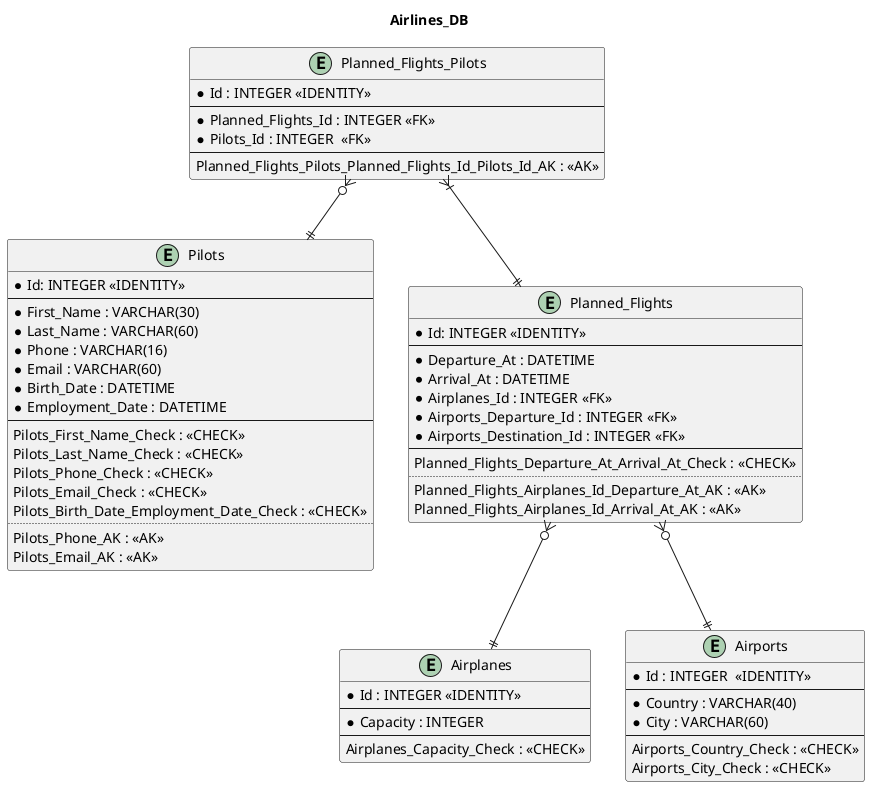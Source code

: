 @startuml DB_ER_Diagram


title "Airlines_DB"


entity "Airplanes" as airplanes {
	*Id : INTEGER <<IDENTITY>>
	--
	*Capacity : INTEGER
	--
	Airplanes_Capacity_Check : <<CHECK>>
}

entity "Pilots" as pilots {
	*Id: INTEGER <<IDENTITY>>
	--
	*First_Name : VARCHAR(30)
	*Last_Name : VARCHAR(60)
	*Phone : VARCHAR(16)
	*Email : VARCHAR(60)
	*Birth_Date : DATETIME
	*Employment_Date : DATETIME
	--
	Pilots_First_Name_Check : <<CHECK>>
	Pilots_Last_Name_Check : <<CHECK>>
	Pilots_Phone_Check : <<CHECK>>
	Pilots_Email_Check : <<CHECK>>
	Pilots_Birth_Date_Employment_Date_Check : <<CHECK>>
	..
	Pilots_Phone_AK : <<AK>>
	Pilots_Email_AK : <<AK>>
}

entity "Airports" as airports {
	*Id : INTEGER  <<IDENTITY>>
	--
	*Country : VARCHAR(40)
	*City : VARCHAR(60)
	--
	Airports_Country_Check : <<CHECK>>
	Airports_City_Check : <<CHECK>>
}

entity "Planned_Flights" as pl_flights {
	*Id: INTEGER <<IDENTITY>>
	--
	*Departure_At : DATETIME
	*Arrival_At : DATETIME
	*Airplanes_Id : INTEGER <<FK>>
	*Airports_Departure_Id : INTEGER <<FK>>
	*Airports_Destination_Id : INTEGER <<FK>>
	--
	Planned_Flights_Departure_At_Arrival_At_Check : <<CHECK>>
	..
	Planned_Flights_Airplanes_Id_Departure_At_AK : <<AK>>
	Planned_Flights_Airplanes_Id_Arrival_At_AK : <<AK>>
}

entity "Planned_Flights_Pilots" as pl_flights_pilots {
	*Id : INTEGER <<IDENTITY>>
	--
	*Planned_Flights_Id : INTEGER <<FK>>
	*Pilots_Id : INTEGER  <<FK>>
	--
	Planned_Flights_Pilots_Planned_Flights_Id_Pilots_Id_AK : <<AK>>
}


pl_flights }o--|| airplanes
pl_flights }o--|| airports
pl_flights_pilots }|--|| pl_flights
pl_flights_pilots }o--|| pilots
	
@enduml
